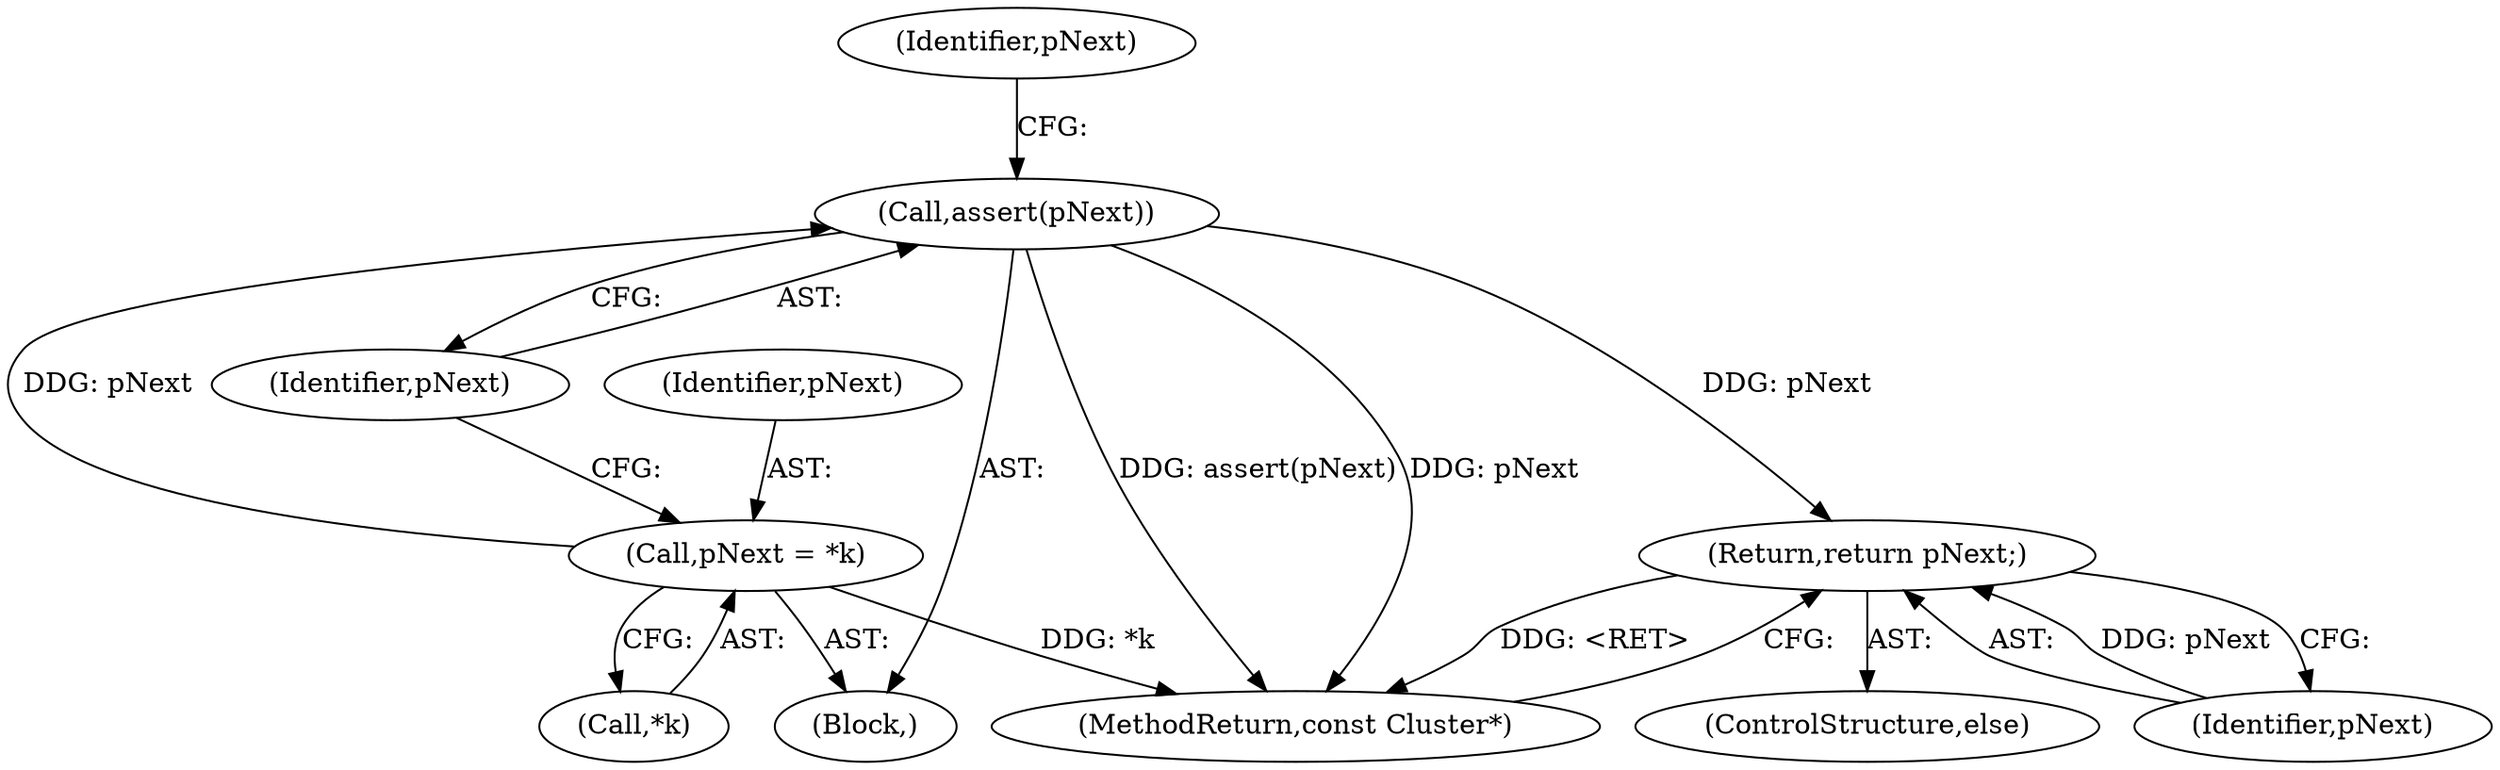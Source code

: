 digraph "0_Android_cc274e2abe8b2a6698a5c47d8aa4bb45f1f9538d_20@API" {
"1000468" [label="(Call,assert(pNext))"];
"1000464" [label="(Call,pNext = *k)"];
"1000497" [label="(Return,return pNext;)"];
"1000464" [label="(Call,pNext = *k)"];
"1000469" [label="(Identifier,pNext)"];
"1000468" [label="(Call,assert(pNext))"];
"1000546" [label="(MethodReturn,const Cluster*)"];
"1000450" [label="(Block,)"];
"1000497" [label="(Return,return pNext;)"];
"1000473" [label="(Identifier,pNext)"];
"1000496" [label="(ControlStructure,else)"];
"1000498" [label="(Identifier,pNext)"];
"1000466" [label="(Call,*k)"];
"1000465" [label="(Identifier,pNext)"];
"1000468" -> "1000450"  [label="AST: "];
"1000468" -> "1000469"  [label="CFG: "];
"1000469" -> "1000468"  [label="AST: "];
"1000473" -> "1000468"  [label="CFG: "];
"1000468" -> "1000546"  [label="DDG: assert(pNext)"];
"1000468" -> "1000546"  [label="DDG: pNext"];
"1000464" -> "1000468"  [label="DDG: pNext"];
"1000468" -> "1000497"  [label="DDG: pNext"];
"1000464" -> "1000450"  [label="AST: "];
"1000464" -> "1000466"  [label="CFG: "];
"1000465" -> "1000464"  [label="AST: "];
"1000466" -> "1000464"  [label="AST: "];
"1000469" -> "1000464"  [label="CFG: "];
"1000464" -> "1000546"  [label="DDG: *k"];
"1000497" -> "1000496"  [label="AST: "];
"1000497" -> "1000498"  [label="CFG: "];
"1000498" -> "1000497"  [label="AST: "];
"1000546" -> "1000497"  [label="CFG: "];
"1000497" -> "1000546"  [label="DDG: <RET>"];
"1000498" -> "1000497"  [label="DDG: pNext"];
}
